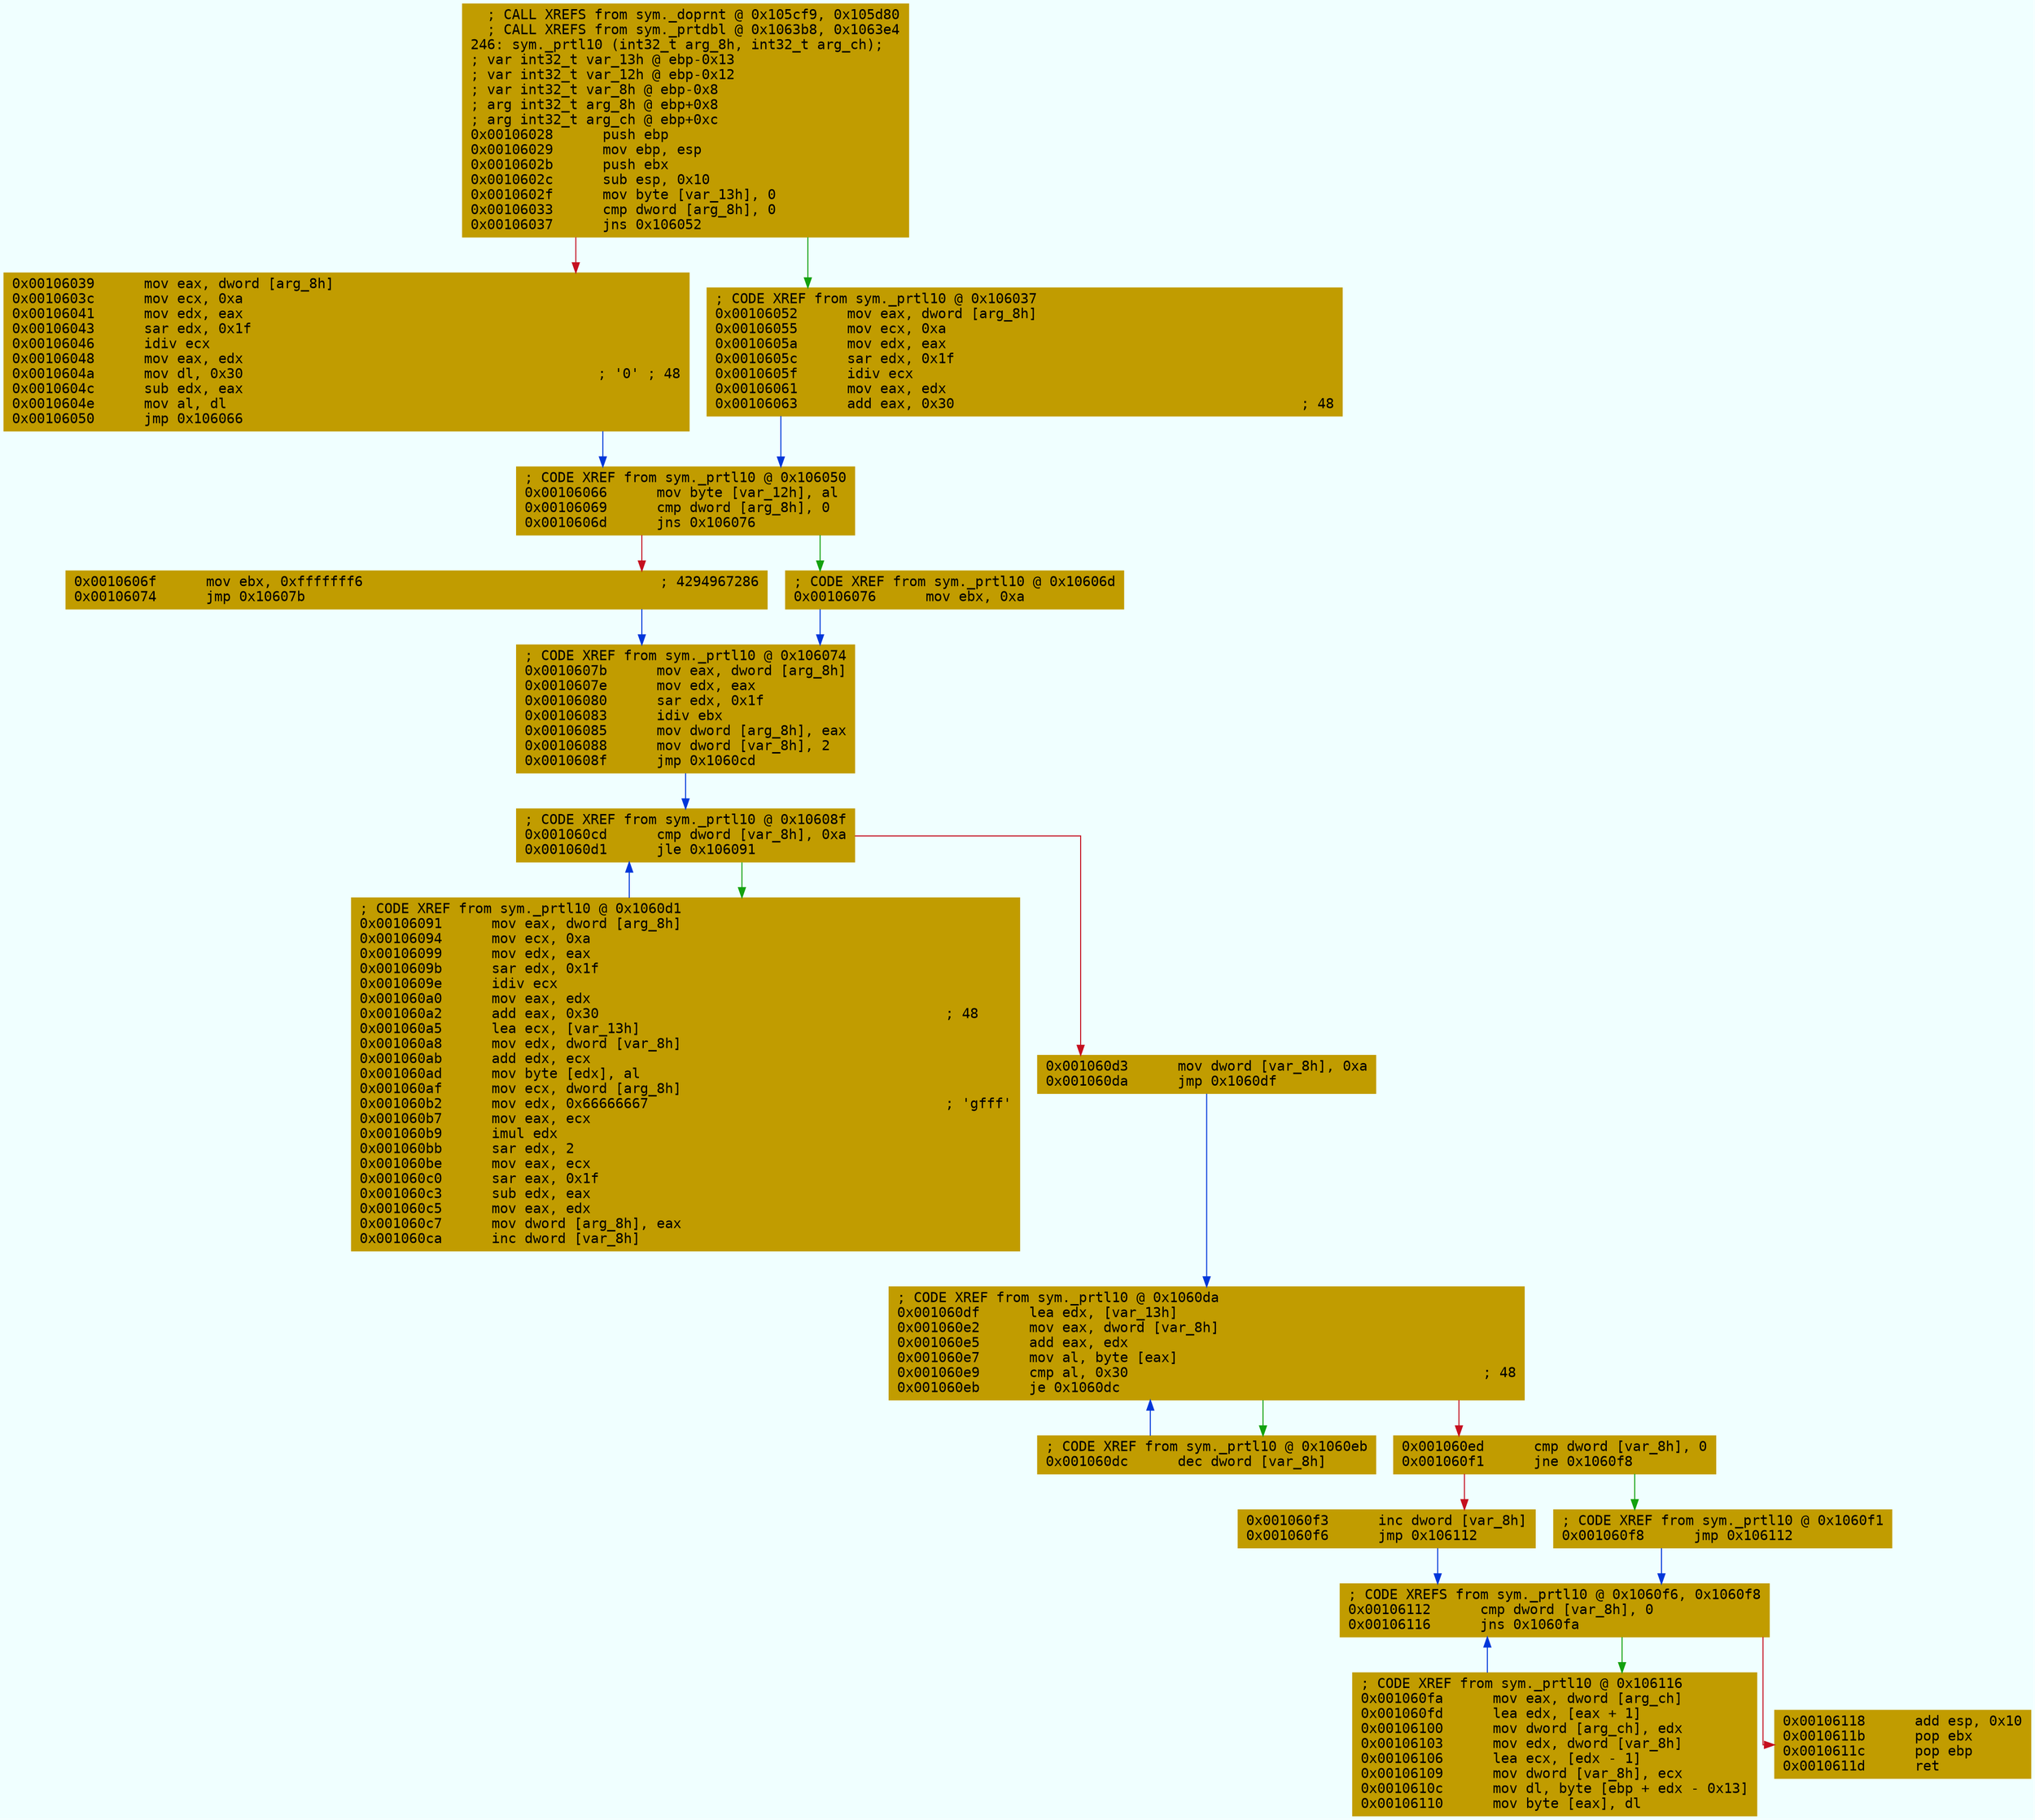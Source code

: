 digraph code {
	graph [bgcolor=azure fontsize=8 fontname="Courier" splines="ortho"];
	node [fillcolor=gray style=filled shape=box];
	edge [arrowhead="normal"];
	"0x00106028" [URL="sym._prtl10/0x00106028", fillcolor="#c19c00",color="#c19c00", fontname="Courier",label="  ; CALL XREFS from sym._doprnt @ 0x105cf9, 0x105d80\l  ; CALL XREFS from sym._prtdbl @ 0x1063b8, 0x1063e4\l246: sym._prtl10 (int32_t arg_8h, int32_t arg_ch);\l; var int32_t var_13h @ ebp-0x13\l; var int32_t var_12h @ ebp-0x12\l; var int32_t var_8h @ ebp-0x8\l; arg int32_t arg_8h @ ebp+0x8\l; arg int32_t arg_ch @ ebp+0xc\l0x00106028      push ebp\l0x00106029      mov ebp, esp\l0x0010602b      push ebx\l0x0010602c      sub esp, 0x10\l0x0010602f      mov byte [var_13h], 0\l0x00106033      cmp dword [arg_8h], 0\l0x00106037      jns 0x106052\l"]
	"0x00106039" [URL="sym._prtl10/0x00106039", fillcolor="#c19c00",color="#c19c00", fontname="Courier",label="0x00106039      mov eax, dword [arg_8h]\l0x0010603c      mov ecx, 0xa\l0x00106041      mov edx, eax\l0x00106043      sar edx, 0x1f\l0x00106046      idiv ecx\l0x00106048      mov eax, edx\l0x0010604a      mov dl, 0x30                                           ; '0' ; 48\l0x0010604c      sub edx, eax\l0x0010604e      mov al, dl\l0x00106050      jmp 0x106066\l"]
	"0x00106052" [URL="sym._prtl10/0x00106052", fillcolor="#c19c00",color="#c19c00", fontname="Courier",label="; CODE XREF from sym._prtl10 @ 0x106037\l0x00106052      mov eax, dword [arg_8h]\l0x00106055      mov ecx, 0xa\l0x0010605a      mov edx, eax\l0x0010605c      sar edx, 0x1f\l0x0010605f      idiv ecx\l0x00106061      mov eax, edx\l0x00106063      add eax, 0x30                                          ; 48\l"]
	"0x00106066" [URL="sym._prtl10/0x00106066", fillcolor="#c19c00",color="#c19c00", fontname="Courier",label="; CODE XREF from sym._prtl10 @ 0x106050\l0x00106066      mov byte [var_12h], al\l0x00106069      cmp dword [arg_8h], 0\l0x0010606d      jns 0x106076\l"]
	"0x0010606f" [URL="sym._prtl10/0x0010606f", fillcolor="#c19c00",color="#c19c00", fontname="Courier",label="0x0010606f      mov ebx, 0xfffffff6                                    ; 4294967286\l0x00106074      jmp 0x10607b\l"]
	"0x00106076" [URL="sym._prtl10/0x00106076", fillcolor="#c19c00",color="#c19c00", fontname="Courier",label="; CODE XREF from sym._prtl10 @ 0x10606d\l0x00106076      mov ebx, 0xa\l"]
	"0x0010607b" [URL="sym._prtl10/0x0010607b", fillcolor="#c19c00",color="#c19c00", fontname="Courier",label="; CODE XREF from sym._prtl10 @ 0x106074\l0x0010607b      mov eax, dword [arg_8h]\l0x0010607e      mov edx, eax\l0x00106080      sar edx, 0x1f\l0x00106083      idiv ebx\l0x00106085      mov dword [arg_8h], eax\l0x00106088      mov dword [var_8h], 2\l0x0010608f      jmp 0x1060cd\l"]
	"0x00106091" [URL="sym._prtl10/0x00106091", fillcolor="#c19c00",color="#c19c00", fontname="Courier",label="; CODE XREF from sym._prtl10 @ 0x1060d1\l0x00106091      mov eax, dword [arg_8h]\l0x00106094      mov ecx, 0xa\l0x00106099      mov edx, eax\l0x0010609b      sar edx, 0x1f\l0x0010609e      idiv ecx\l0x001060a0      mov eax, edx\l0x001060a2      add eax, 0x30                                          ; 48\l0x001060a5      lea ecx, [var_13h]\l0x001060a8      mov edx, dword [var_8h]\l0x001060ab      add edx, ecx\l0x001060ad      mov byte [edx], al\l0x001060af      mov ecx, dword [arg_8h]\l0x001060b2      mov edx, 0x66666667                                    ; 'gfff'\l0x001060b7      mov eax, ecx\l0x001060b9      imul edx\l0x001060bb      sar edx, 2\l0x001060be      mov eax, ecx\l0x001060c0      sar eax, 0x1f\l0x001060c3      sub edx, eax\l0x001060c5      mov eax, edx\l0x001060c7      mov dword [arg_8h], eax\l0x001060ca      inc dword [var_8h]\l"]
	"0x001060cd" [URL="sym._prtl10/0x001060cd", fillcolor="#c19c00",color="#c19c00", fontname="Courier",label="; CODE XREF from sym._prtl10 @ 0x10608f\l0x001060cd      cmp dword [var_8h], 0xa\l0x001060d1      jle 0x106091\l"]
	"0x001060d3" [URL="sym._prtl10/0x001060d3", fillcolor="#c19c00",color="#c19c00", fontname="Courier",label="0x001060d3      mov dword [var_8h], 0xa\l0x001060da      jmp 0x1060df\l"]
	"0x001060dc" [URL="sym._prtl10/0x001060dc", fillcolor="#c19c00",color="#c19c00", fontname="Courier",label="; CODE XREF from sym._prtl10 @ 0x1060eb\l0x001060dc      dec dword [var_8h]\l"]
	"0x001060df" [URL="sym._prtl10/0x001060df", fillcolor="#c19c00",color="#c19c00", fontname="Courier",label="; CODE XREF from sym._prtl10 @ 0x1060da\l0x001060df      lea edx, [var_13h]\l0x001060e2      mov eax, dword [var_8h]\l0x001060e5      add eax, edx\l0x001060e7      mov al, byte [eax]\l0x001060e9      cmp al, 0x30                                           ; 48\l0x001060eb      je 0x1060dc\l"]
	"0x001060ed" [URL="sym._prtl10/0x001060ed", fillcolor="#c19c00",color="#c19c00", fontname="Courier",label="0x001060ed      cmp dword [var_8h], 0\l0x001060f1      jne 0x1060f8\l"]
	"0x001060f3" [URL="sym._prtl10/0x001060f3", fillcolor="#c19c00",color="#c19c00", fontname="Courier",label="0x001060f3      inc dword [var_8h]\l0x001060f6      jmp 0x106112\l"]
	"0x001060f8" [URL="sym._prtl10/0x001060f8", fillcolor="#c19c00",color="#c19c00", fontname="Courier",label="; CODE XREF from sym._prtl10 @ 0x1060f1\l0x001060f8      jmp 0x106112\l"]
	"0x001060fa" [URL="sym._prtl10/0x001060fa", fillcolor="#c19c00",color="#c19c00", fontname="Courier",label="; CODE XREF from sym._prtl10 @ 0x106116\l0x001060fa      mov eax, dword [arg_ch]\l0x001060fd      lea edx, [eax + 1]\l0x00106100      mov dword [arg_ch], edx\l0x00106103      mov edx, dword [var_8h]\l0x00106106      lea ecx, [edx - 1]\l0x00106109      mov dword [var_8h], ecx\l0x0010610c      mov dl, byte [ebp + edx - 0x13]\l0x00106110      mov byte [eax], dl\l"]
	"0x00106112" [URL="sym._prtl10/0x00106112", fillcolor="#c19c00",color="#c19c00", fontname="Courier",label="; CODE XREFS from sym._prtl10 @ 0x1060f6, 0x1060f8\l0x00106112      cmp dword [var_8h], 0\l0x00106116      jns 0x1060fa\l"]
	"0x00106118" [URL="sym._prtl10/0x00106118", fillcolor="#c19c00",color="#c19c00", fontname="Courier",label="0x00106118      add esp, 0x10\l0x0010611b      pop ebx\l0x0010611c      pop ebp\l0x0010611d      ret\l"]
        "0x00106028" -> "0x00106052" [color="#13a10e"];
        "0x00106028" -> "0x00106039" [color="#c50f1f"];
        "0x00106039" -> "0x00106066" [color="#0037da"];
        "0x00106052" -> "0x00106066" [color="#0037da"];
        "0x00106066" -> "0x00106076" [color="#13a10e"];
        "0x00106066" -> "0x0010606f" [color="#c50f1f"];
        "0x0010606f" -> "0x0010607b" [color="#0037da"];
        "0x00106076" -> "0x0010607b" [color="#0037da"];
        "0x0010607b" -> "0x001060cd" [color="#0037da"];
        "0x00106091" -> "0x001060cd" [color="#0037da"];
        "0x001060cd" -> "0x00106091" [color="#13a10e"];
        "0x001060cd" -> "0x001060d3" [color="#c50f1f"];
        "0x001060d3" -> "0x001060df" [color="#0037da"];
        "0x001060dc" -> "0x001060df" [color="#0037da"];
        "0x001060df" -> "0x001060dc" [color="#13a10e"];
        "0x001060df" -> "0x001060ed" [color="#c50f1f"];
        "0x001060ed" -> "0x001060f8" [color="#13a10e"];
        "0x001060ed" -> "0x001060f3" [color="#c50f1f"];
        "0x001060f3" -> "0x00106112" [color="#0037da"];
        "0x001060f8" -> "0x00106112" [color="#0037da"];
        "0x001060fa" -> "0x00106112" [color="#0037da"];
        "0x00106112" -> "0x001060fa" [color="#13a10e"];
        "0x00106112" -> "0x00106118" [color="#c50f1f"];
}
